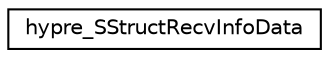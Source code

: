 digraph "Graphical Class Hierarchy"
{
 // LATEX_PDF_SIZE
  edge [fontname="Helvetica",fontsize="10",labelfontname="Helvetica",labelfontsize="10"];
  node [fontname="Helvetica",fontsize="10",shape=record];
  rankdir="LR";
  Node0 [label="hypre_SStructRecvInfoData",height=0.2,width=0.4,color="black", fillcolor="white", style="filled",URL="$structhypre___s_struct_recv_info_data.html",tooltip=" "];
}
